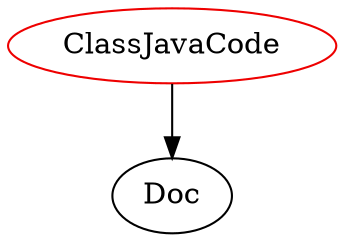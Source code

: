 digraph classjavacode{
ClassJavaCode -> Doc;
ClassJavaCode	[shape=oval, color=red2, label="ClassJavaCode"];
}
